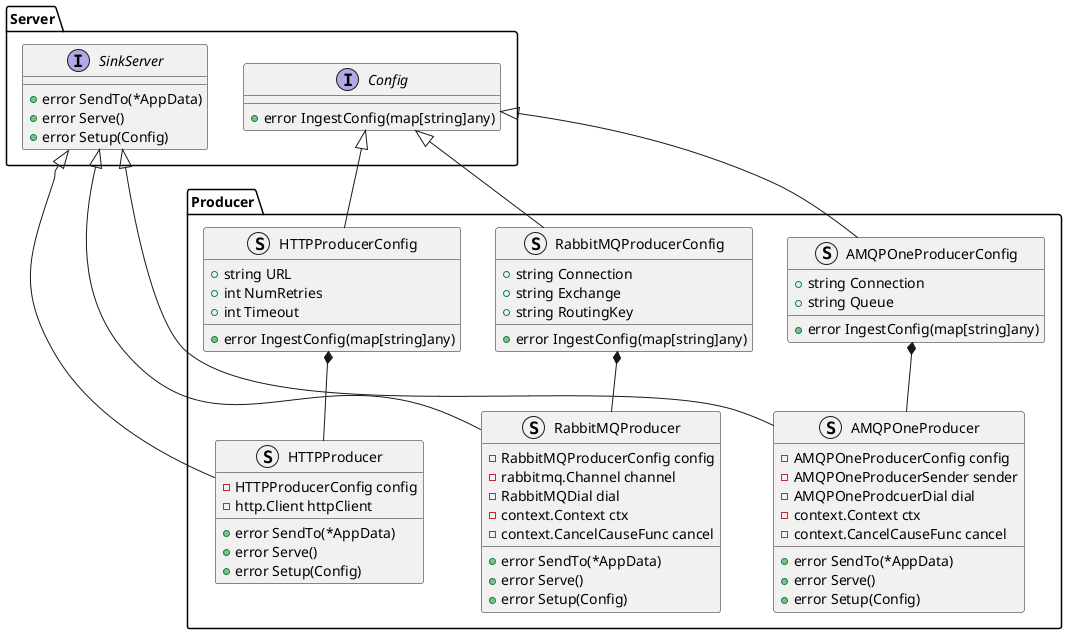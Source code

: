 @startuml
namespace Server {
    interface SinkServer {
        +error SendTo(*AppData)
        +error Serve()
        +error Setup(Config)
    }
    interface Config {
        +error IngestConfig(map[string]any)
    }
}
namespace Producer {
    struct HTTPProducer {
        -HTTPProducerConfig config
        -http.Client httpClient
        +error SendTo(*AppData)
        +error Serve()
        +error Setup(Config)
    }
    struct RabbitMQProducer {
        -RabbitMQProducerConfig config
        -rabbitmq.Channel channel
        -RabbitMQDial dial
        -context.Context ctx
        -context.CancelCauseFunc cancel
        +error SendTo(*AppData)
        +error Serve()
        +error Setup(Config)
    }
    struct AMQPOneProducer {
        -AMQPOneProducerConfig config
        -AMQPOneProducerSender sender
        -AMQPOneProdcuerDial dial
        -context.Context ctx
        -context.CancelCauseFunc cancel
        +error SendTo(*AppData)
        +error Serve()
        +error Setup(Config)
    }
    struct HTTPProducerConfig {
        +string URL
        +int NumRetries
        +int Timeout
        +error IngestConfig(map[string]any)
    }
    struct RabbitMQProducerConfig {
        +string Connection
        +string Exchange
        +string RoutingKey
        +error IngestConfig(map[string]any)
    }
    struct AMQPOneProducerConfig {
        +string Connection
        +string Queue
        +error IngestConfig(map[string]any)
    }

}

Server.SinkServer <|-- Producer.HTTPProducer
Server.SinkServer <|-- Producer.RabbitMQProducer
Server.SinkServer <|-- Producer.AMQPOneProducer

Server.Config <|-- Producer.HTTPProducerConfig
Server.Config <|-- Producer.RabbitMQProducerConfig
Server.Config <|-- Producer.AMQPOneProducerConfig
Producer.HTTPProducerConfig *-- Producer.HTTPProducer
Producer.RabbitMQProducerConfig *-- Producer.RabbitMQProducer
Producer.AMQPOneProducerConfig *-- Producer.AMQPOneProducer
@enduml